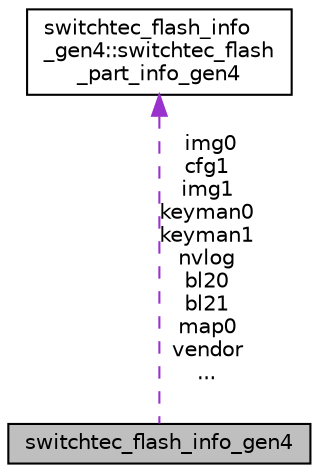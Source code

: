 digraph "switchtec_flash_info_gen4"
{
 // LATEX_PDF_SIZE
  edge [fontname="Helvetica",fontsize="10",labelfontname="Helvetica",labelfontsize="10"];
  node [fontname="Helvetica",fontsize="10",shape=record];
  Node1 [label="switchtec_flash_info_gen4",height=0.2,width=0.4,color="black", fillcolor="grey75", style="filled", fontcolor="black",tooltip=" "];
  Node2 -> Node1 [dir="back",color="darkorchid3",fontsize="10",style="dashed",label=" img0\ncfg1\nimg1\nkeyman0\nkeyman1\nnvlog\nbl20\nbl21\nmap0\nvendor\n..." ,fontname="Helvetica"];
  Node2 [label="switchtec_flash_info\l_gen4::switchtec_flash\l_part_info_gen4",height=0.2,width=0.4,color="black", fillcolor="white", style="filled",URL="$structswitchtec__flash__info__gen4_1_1switchtec__flash__part__info__gen4.html",tooltip=" "];
}
